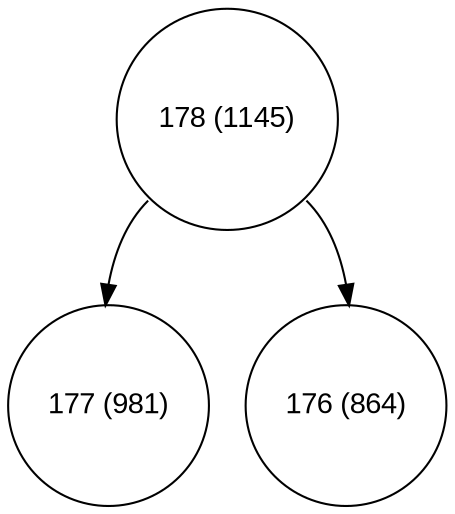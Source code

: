 digraph move_down {
	node [fontname="Arial", shape="circle", width=0.5]; 

	0 [label = "178 (1145)"];
	0:sw -> 1;
	1 [label = "177 (981)"];
	0:se -> 2;
	2 [label = "176 (864)"];
}
